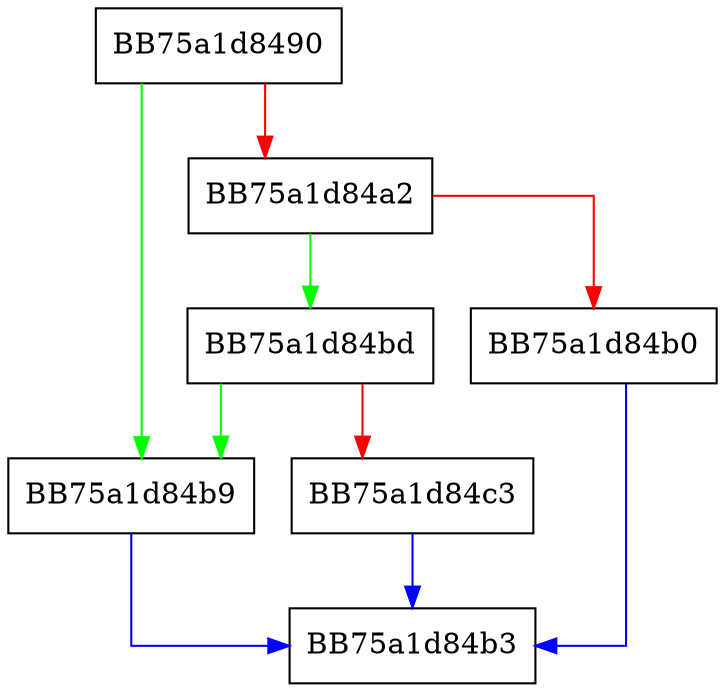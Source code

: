 digraph NeedPathResolveFilter {
  node [shape="box"];
  graph [splines=ortho];
  BB75a1d8490 -> BB75a1d84b9 [color="green"];
  BB75a1d8490 -> BB75a1d84a2 [color="red"];
  BB75a1d84a2 -> BB75a1d84bd [color="green"];
  BB75a1d84a2 -> BB75a1d84b0 [color="red"];
  BB75a1d84b0 -> BB75a1d84b3 [color="blue"];
  BB75a1d84b9 -> BB75a1d84b3 [color="blue"];
  BB75a1d84bd -> BB75a1d84b9 [color="green"];
  BB75a1d84bd -> BB75a1d84c3 [color="red"];
  BB75a1d84c3 -> BB75a1d84b3 [color="blue"];
}